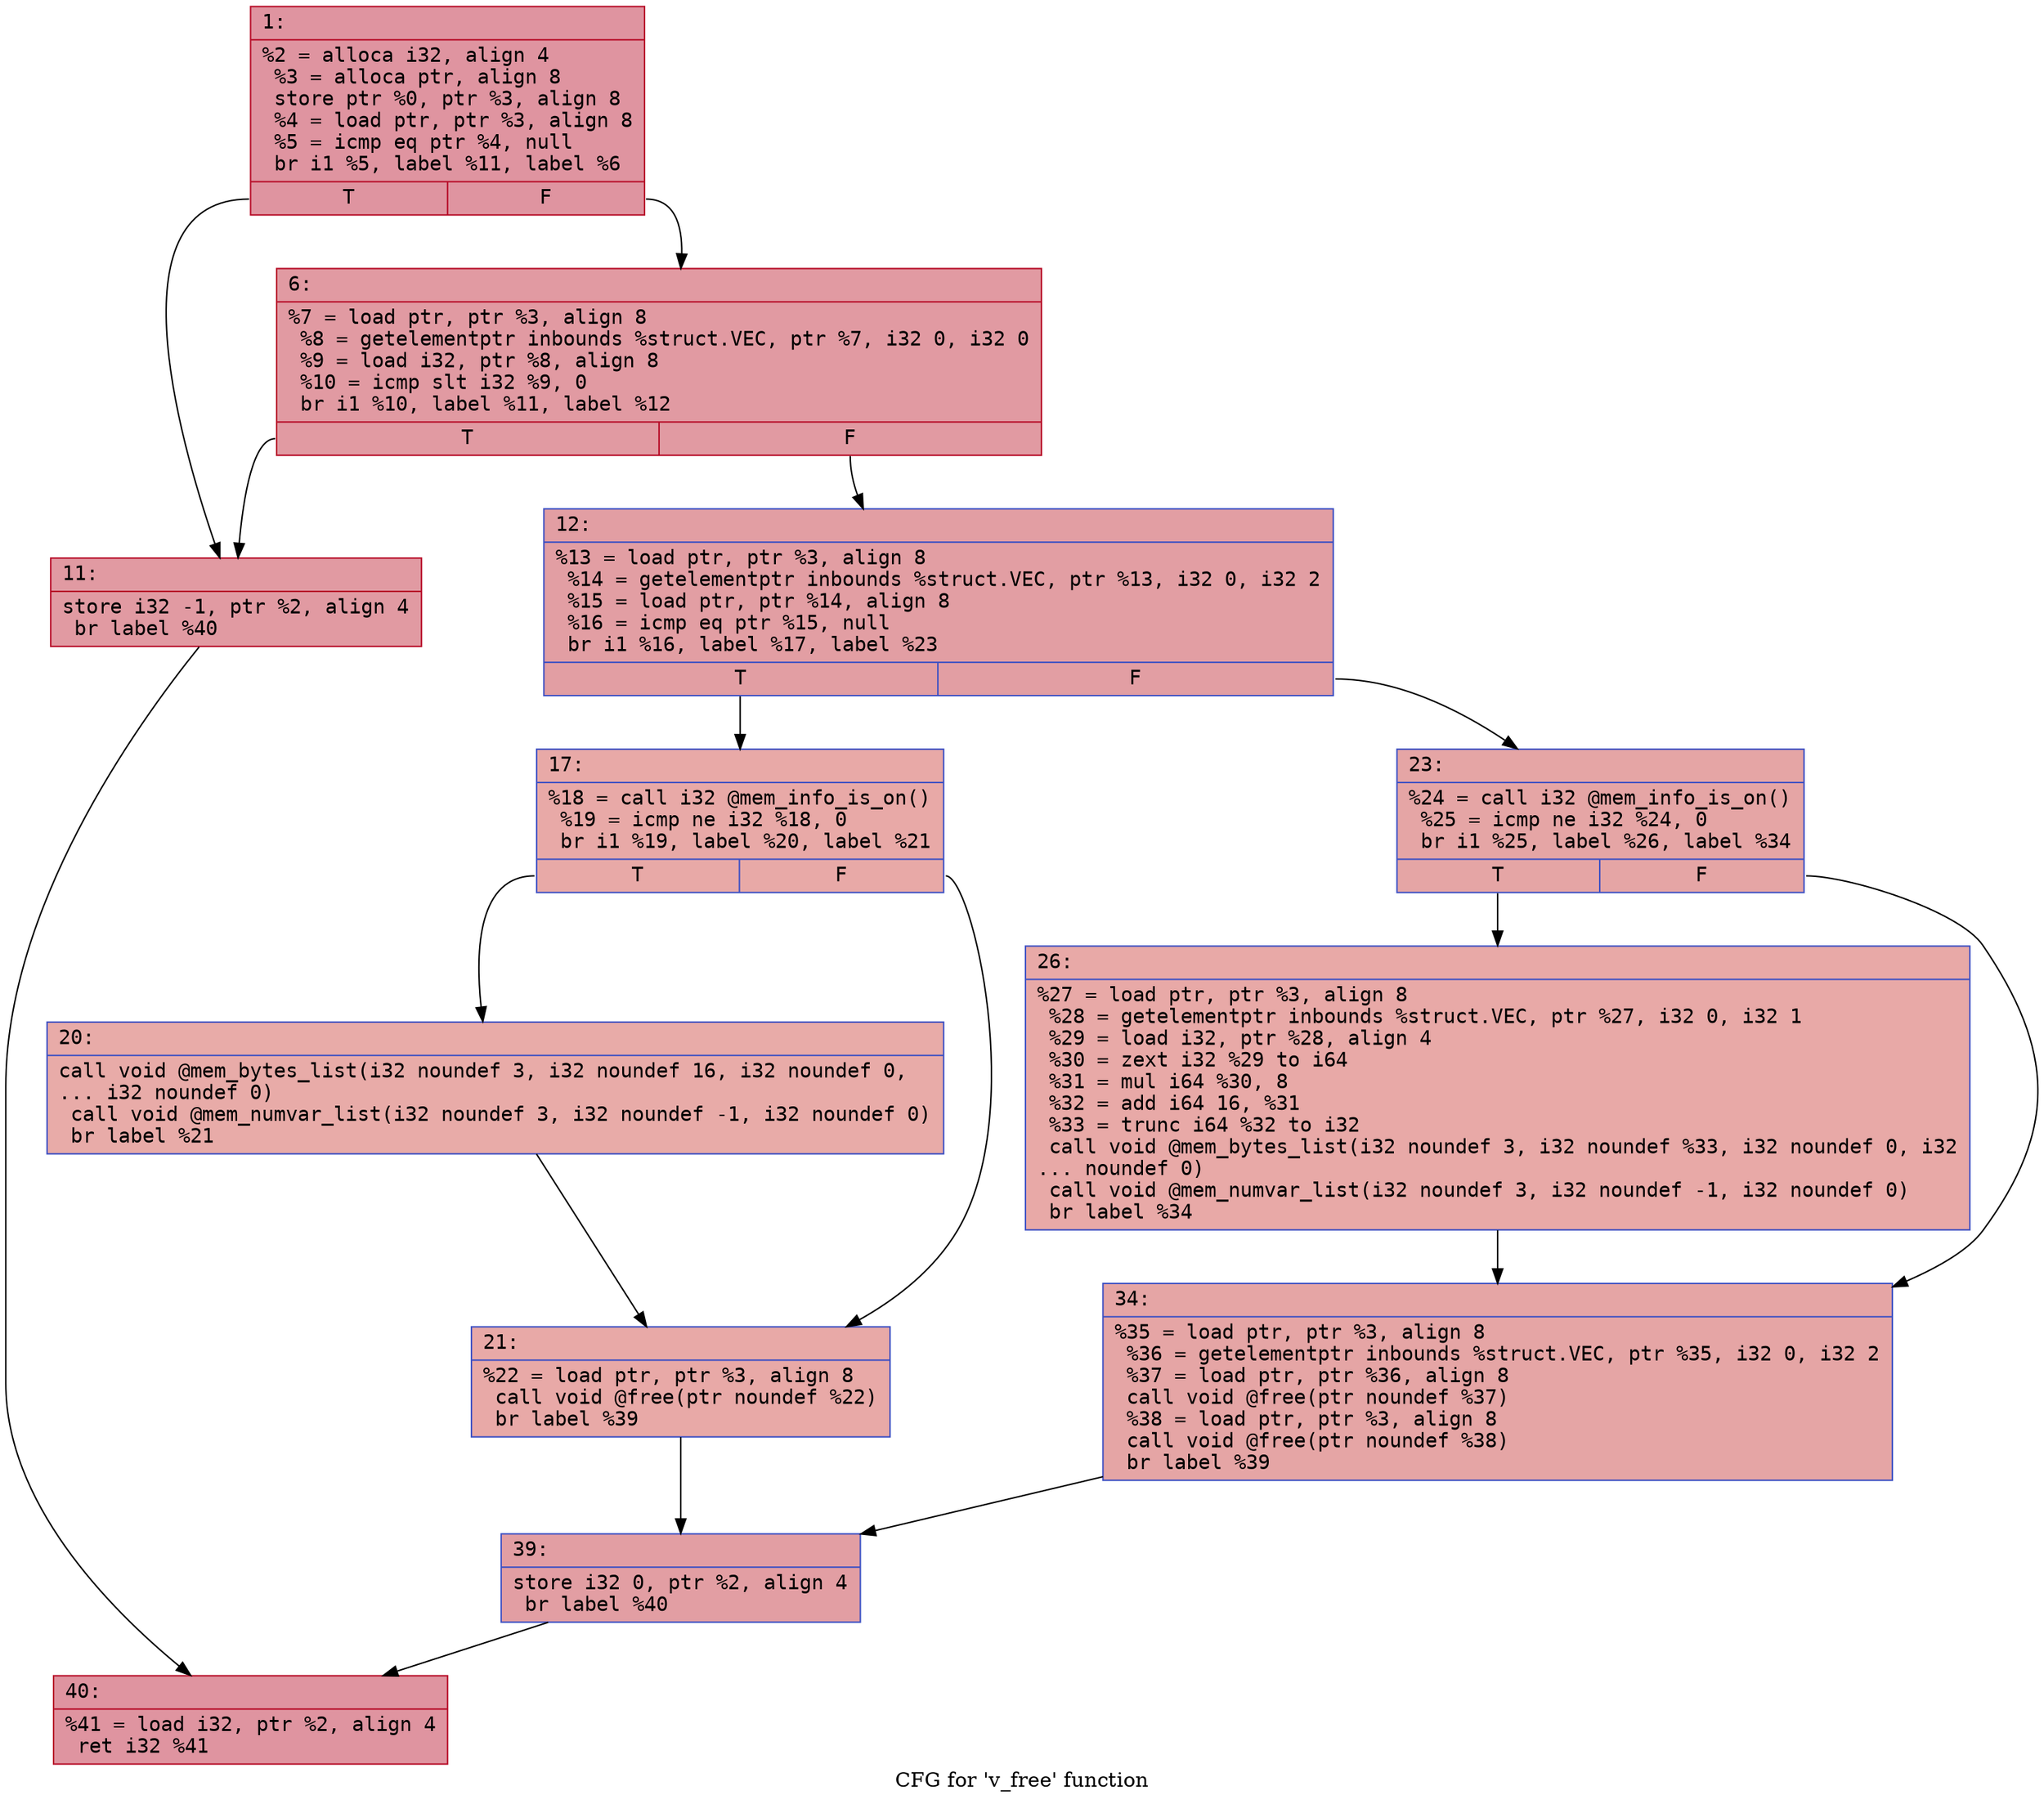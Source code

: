 digraph "CFG for 'v_free' function" {
	label="CFG for 'v_free' function";

	Node0x600003097ac0 [shape=record,color="#b70d28ff", style=filled, fillcolor="#b70d2870" fontname="Courier",label="{1:\l|  %2 = alloca i32, align 4\l  %3 = alloca ptr, align 8\l  store ptr %0, ptr %3, align 8\l  %4 = load ptr, ptr %3, align 8\l  %5 = icmp eq ptr %4, null\l  br i1 %5, label %11, label %6\l|{<s0>T|<s1>F}}"];
	Node0x600003097ac0:s0 -> Node0x600003097b60[tooltip="1 -> 11\nProbability 37.50%" ];
	Node0x600003097ac0:s1 -> Node0x600003097b10[tooltip="1 -> 6\nProbability 62.50%" ];
	Node0x600003097b10 [shape=record,color="#b70d28ff", style=filled, fillcolor="#bb1b2c70" fontname="Courier",label="{6:\l|  %7 = load ptr, ptr %3, align 8\l  %8 = getelementptr inbounds %struct.VEC, ptr %7, i32 0, i32 0\l  %9 = load i32, ptr %8, align 8\l  %10 = icmp slt i32 %9, 0\l  br i1 %10, label %11, label %12\l|{<s0>T|<s1>F}}"];
	Node0x600003097b10:s0 -> Node0x600003097b60[tooltip="6 -> 11\nProbability 37.50%" ];
	Node0x600003097b10:s1 -> Node0x600003097bb0[tooltip="6 -> 12\nProbability 62.50%" ];
	Node0x600003097b60 [shape=record,color="#b70d28ff", style=filled, fillcolor="#bb1b2c70" fontname="Courier",label="{11:\l|  store i32 -1, ptr %2, align 4\l  br label %40\l}"];
	Node0x600003097b60 -> Node0x600003097e30[tooltip="11 -> 40\nProbability 100.00%" ];
	Node0x600003097bb0 [shape=record,color="#3d50c3ff", style=filled, fillcolor="#be242e70" fontname="Courier",label="{12:\l|  %13 = load ptr, ptr %3, align 8\l  %14 = getelementptr inbounds %struct.VEC, ptr %13, i32 0, i32 2\l  %15 = load ptr, ptr %14, align 8\l  %16 = icmp eq ptr %15, null\l  br i1 %16, label %17, label %23\l|{<s0>T|<s1>F}}"];
	Node0x600003097bb0:s0 -> Node0x600003097c00[tooltip="12 -> 17\nProbability 37.50%" ];
	Node0x600003097bb0:s1 -> Node0x600003097cf0[tooltip="12 -> 23\nProbability 62.50%" ];
	Node0x600003097c00 [shape=record,color="#3d50c3ff", style=filled, fillcolor="#ca3b3770" fontname="Courier",label="{17:\l|  %18 = call i32 @mem_info_is_on()\l  %19 = icmp ne i32 %18, 0\l  br i1 %19, label %20, label %21\l|{<s0>T|<s1>F}}"];
	Node0x600003097c00:s0 -> Node0x600003097c50[tooltip="17 -> 20\nProbability 62.50%" ];
	Node0x600003097c00:s1 -> Node0x600003097ca0[tooltip="17 -> 21\nProbability 37.50%" ];
	Node0x600003097c50 [shape=record,color="#3d50c3ff", style=filled, fillcolor="#cc403a70" fontname="Courier",label="{20:\l|  call void @mem_bytes_list(i32 noundef 3, i32 noundef 16, i32 noundef 0,\l... i32 noundef 0)\l  call void @mem_numvar_list(i32 noundef 3, i32 noundef -1, i32 noundef 0)\l  br label %21\l}"];
	Node0x600003097c50 -> Node0x600003097ca0[tooltip="20 -> 21\nProbability 100.00%" ];
	Node0x600003097ca0 [shape=record,color="#3d50c3ff", style=filled, fillcolor="#ca3b3770" fontname="Courier",label="{21:\l|  %22 = load ptr, ptr %3, align 8\l  call void @free(ptr noundef %22)\l  br label %39\l}"];
	Node0x600003097ca0 -> Node0x600003097de0[tooltip="21 -> 39\nProbability 100.00%" ];
	Node0x600003097cf0 [shape=record,color="#3d50c3ff", style=filled, fillcolor="#c5333470" fontname="Courier",label="{23:\l|  %24 = call i32 @mem_info_is_on()\l  %25 = icmp ne i32 %24, 0\l  br i1 %25, label %26, label %34\l|{<s0>T|<s1>F}}"];
	Node0x600003097cf0:s0 -> Node0x600003097d40[tooltip="23 -> 26\nProbability 62.50%" ];
	Node0x600003097cf0:s1 -> Node0x600003097d90[tooltip="23 -> 34\nProbability 37.50%" ];
	Node0x600003097d40 [shape=record,color="#3d50c3ff", style=filled, fillcolor="#ca3b3770" fontname="Courier",label="{26:\l|  %27 = load ptr, ptr %3, align 8\l  %28 = getelementptr inbounds %struct.VEC, ptr %27, i32 0, i32 1\l  %29 = load i32, ptr %28, align 4\l  %30 = zext i32 %29 to i64\l  %31 = mul i64 %30, 8\l  %32 = add i64 16, %31\l  %33 = trunc i64 %32 to i32\l  call void @mem_bytes_list(i32 noundef 3, i32 noundef %33, i32 noundef 0, i32\l... noundef 0)\l  call void @mem_numvar_list(i32 noundef 3, i32 noundef -1, i32 noundef 0)\l  br label %34\l}"];
	Node0x600003097d40 -> Node0x600003097d90[tooltip="26 -> 34\nProbability 100.00%" ];
	Node0x600003097d90 [shape=record,color="#3d50c3ff", style=filled, fillcolor="#c5333470" fontname="Courier",label="{34:\l|  %35 = load ptr, ptr %3, align 8\l  %36 = getelementptr inbounds %struct.VEC, ptr %35, i32 0, i32 2\l  %37 = load ptr, ptr %36, align 8\l  call void @free(ptr noundef %37)\l  %38 = load ptr, ptr %3, align 8\l  call void @free(ptr noundef %38)\l  br label %39\l}"];
	Node0x600003097d90 -> Node0x600003097de0[tooltip="34 -> 39\nProbability 100.00%" ];
	Node0x600003097de0 [shape=record,color="#3d50c3ff", style=filled, fillcolor="#be242e70" fontname="Courier",label="{39:\l|  store i32 0, ptr %2, align 4\l  br label %40\l}"];
	Node0x600003097de0 -> Node0x600003097e30[tooltip="39 -> 40\nProbability 100.00%" ];
	Node0x600003097e30 [shape=record,color="#b70d28ff", style=filled, fillcolor="#b70d2870" fontname="Courier",label="{40:\l|  %41 = load i32, ptr %2, align 4\l  ret i32 %41\l}"];
}
